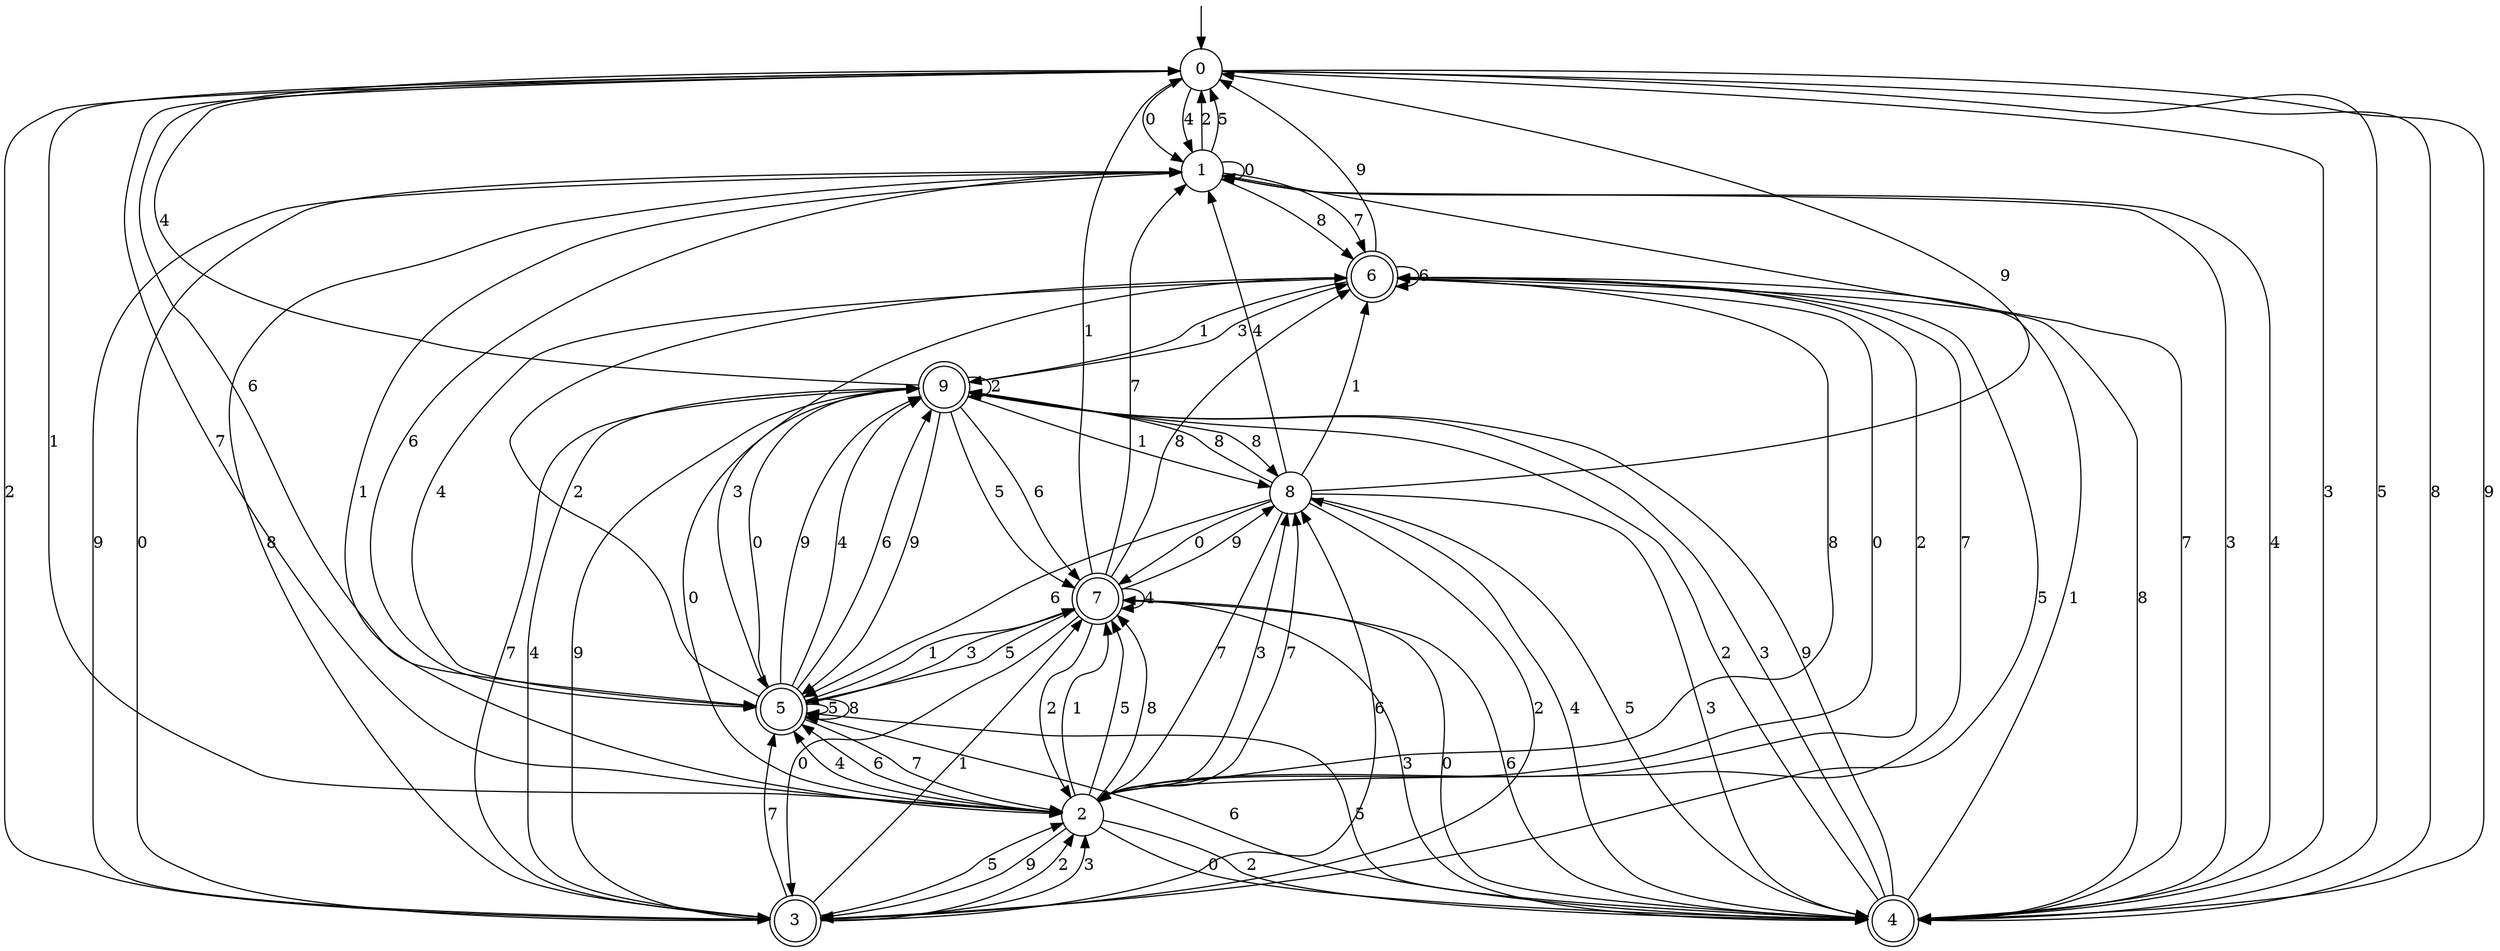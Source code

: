 digraph g {

	s0 [shape="circle" label="0"];
	s1 [shape="circle" label="1"];
	s2 [shape="circle" label="2"];
	s3 [shape="doublecircle" label="3"];
	s4 [shape="doublecircle" label="4"];
	s5 [shape="doublecircle" label="5"];
	s6 [shape="doublecircle" label="6"];
	s7 [shape="doublecircle" label="7"];
	s8 [shape="circle" label="8"];
	s9 [shape="doublecircle" label="9"];
	s0 -> s1 [label="0"];
	s0 -> s2 [label="1"];
	s0 -> s3 [label="2"];
	s0 -> s4 [label="3"];
	s0 -> s1 [label="4"];
	s0 -> s4 [label="5"];
	s0 -> s5 [label="6"];
	s0 -> s2 [label="7"];
	s0 -> s4 [label="8"];
	s0 -> s4 [label="9"];
	s1 -> s1 [label="0"];
	s1 -> s2 [label="1"];
	s1 -> s0 [label="2"];
	s1 -> s4 [label="3"];
	s1 -> s4 [label="4"];
	s1 -> s0 [label="5"];
	s1 -> s5 [label="6"];
	s1 -> s6 [label="7"];
	s1 -> s6 [label="8"];
	s1 -> s3 [label="9"];
	s2 -> s4 [label="0"];
	s2 -> s7 [label="1"];
	s2 -> s4 [label="2"];
	s2 -> s8 [label="3"];
	s2 -> s5 [label="4"];
	s2 -> s7 [label="5"];
	s2 -> s5 [label="6"];
	s2 -> s8 [label="7"];
	s2 -> s7 [label="8"];
	s2 -> s3 [label="9"];
	s3 -> s1 [label="0"];
	s3 -> s7 [label="1"];
	s3 -> s2 [label="2"];
	s3 -> s2 [label="3"];
	s3 -> s9 [label="4"];
	s3 -> s2 [label="5"];
	s3 -> s8 [label="6"];
	s3 -> s5 [label="7"];
	s3 -> s1 [label="8"];
	s3 -> s9 [label="9"];
	s4 -> s7 [label="0"];
	s4 -> s6 [label="1"];
	s4 -> s9 [label="2"];
	s4 -> s9 [label="3"];
	s4 -> s8 [label="4"];
	s4 -> s5 [label="5"];
	s4 -> s5 [label="6"];
	s4 -> s1 [label="7"];
	s4 -> s6 [label="8"];
	s4 -> s9 [label="9"];
	s5 -> s9 [label="0"];
	s5 -> s7 [label="1"];
	s5 -> s6 [label="2"];
	s5 -> s7 [label="3"];
	s5 -> s9 [label="4"];
	s5 -> s5 [label="5"];
	s5 -> s9 [label="6"];
	s5 -> s2 [label="7"];
	s5 -> s5 [label="8"];
	s5 -> s9 [label="9"];
	s6 -> s2 [label="0"];
	s6 -> s9 [label="1"];
	s6 -> s2 [label="2"];
	s6 -> s5 [label="3"];
	s6 -> s5 [label="4"];
	s6 -> s3 [label="5"];
	s6 -> s6 [label="6"];
	s6 -> s2 [label="7"];
	s6 -> s2 [label="8"];
	s6 -> s0 [label="9"];
	s7 -> s3 [label="0"];
	s7 -> s0 [label="1"];
	s7 -> s2 [label="2"];
	s7 -> s4 [label="3"];
	s7 -> s7 [label="4"];
	s7 -> s5 [label="5"];
	s7 -> s4 [label="6"];
	s7 -> s1 [label="7"];
	s7 -> s6 [label="8"];
	s7 -> s8 [label="9"];
	s8 -> s7 [label="0"];
	s8 -> s6 [label="1"];
	s8 -> s3 [label="2"];
	s8 -> s4 [label="3"];
	s8 -> s1 [label="4"];
	s8 -> s4 [label="5"];
	s8 -> s5 [label="6"];
	s8 -> s2 [label="7"];
	s8 -> s9 [label="8"];
	s8 -> s0 [label="9"];
	s9 -> s2 [label="0"];
	s9 -> s8 [label="1"];
	s9 -> s9 [label="2"];
	s9 -> s6 [label="3"];
	s9 -> s0 [label="4"];
	s9 -> s7 [label="5"];
	s9 -> s7 [label="6"];
	s9 -> s3 [label="7"];
	s9 -> s8 [label="8"];
	s9 -> s5 [label="9"];

__start0 [label="" shape="none" width="0" height="0"];
__start0 -> s0;

}
